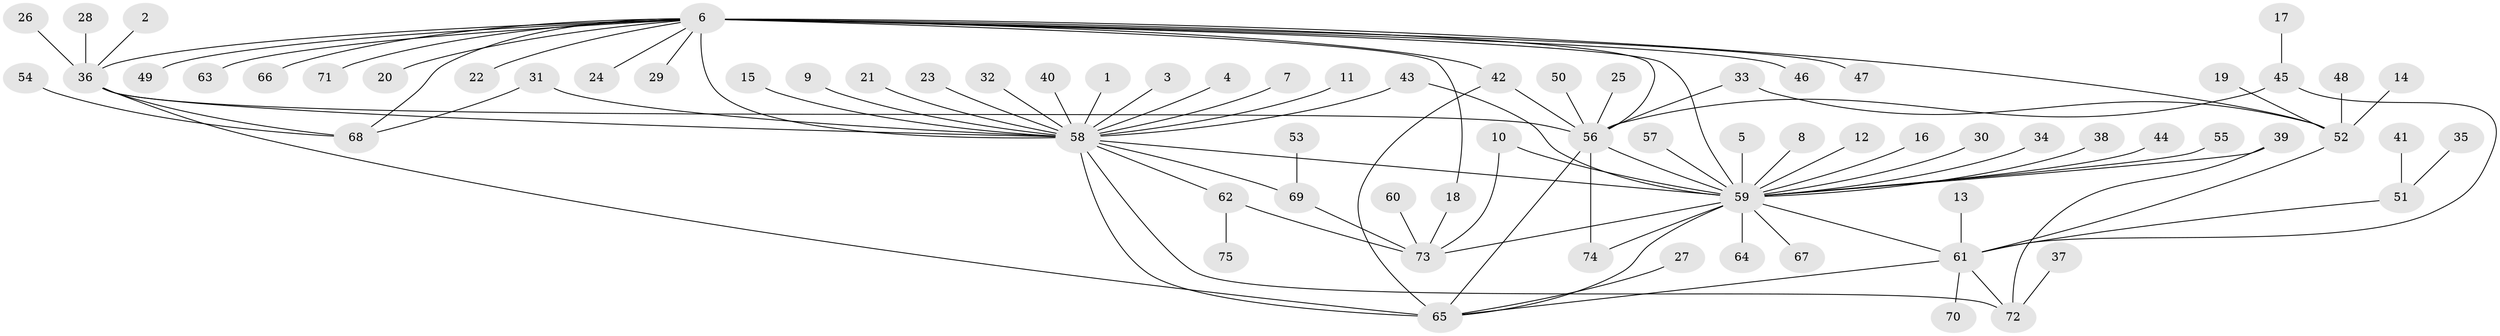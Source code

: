 // original degree distribution, {15: 0.006711409395973154, 10: 0.020134228187919462, 22: 0.006711409395973154, 24: 0.006711409395973154, 1: 0.5503355704697986, 8: 0.020134228187919462, 3: 0.10067114093959731, 5: 0.03355704697986577, 2: 0.20134228187919462, 9: 0.006711409395973154, 4: 0.04697986577181208}
// Generated by graph-tools (version 1.1) at 2025/25/03/09/25 03:25:55]
// undirected, 75 vertices, 97 edges
graph export_dot {
graph [start="1"]
  node [color=gray90,style=filled];
  1;
  2;
  3;
  4;
  5;
  6;
  7;
  8;
  9;
  10;
  11;
  12;
  13;
  14;
  15;
  16;
  17;
  18;
  19;
  20;
  21;
  22;
  23;
  24;
  25;
  26;
  27;
  28;
  29;
  30;
  31;
  32;
  33;
  34;
  35;
  36;
  37;
  38;
  39;
  40;
  41;
  42;
  43;
  44;
  45;
  46;
  47;
  48;
  49;
  50;
  51;
  52;
  53;
  54;
  55;
  56;
  57;
  58;
  59;
  60;
  61;
  62;
  63;
  64;
  65;
  66;
  67;
  68;
  69;
  70;
  71;
  72;
  73;
  74;
  75;
  1 -- 58 [weight=1.0];
  2 -- 36 [weight=1.0];
  3 -- 58 [weight=1.0];
  4 -- 58 [weight=1.0];
  5 -- 59 [weight=1.0];
  6 -- 18 [weight=1.0];
  6 -- 20 [weight=1.0];
  6 -- 22 [weight=1.0];
  6 -- 24 [weight=1.0];
  6 -- 29 [weight=1.0];
  6 -- 36 [weight=1.0];
  6 -- 42 [weight=1.0];
  6 -- 46 [weight=1.0];
  6 -- 47 [weight=2.0];
  6 -- 49 [weight=1.0];
  6 -- 52 [weight=1.0];
  6 -- 56 [weight=1.0];
  6 -- 58 [weight=3.0];
  6 -- 59 [weight=2.0];
  6 -- 63 [weight=1.0];
  6 -- 66 [weight=1.0];
  6 -- 68 [weight=1.0];
  6 -- 71 [weight=1.0];
  7 -- 58 [weight=1.0];
  8 -- 59 [weight=1.0];
  9 -- 58 [weight=1.0];
  10 -- 59 [weight=1.0];
  10 -- 73 [weight=1.0];
  11 -- 58 [weight=1.0];
  12 -- 59 [weight=1.0];
  13 -- 61 [weight=1.0];
  14 -- 52 [weight=1.0];
  15 -- 58 [weight=1.0];
  16 -- 59 [weight=1.0];
  17 -- 45 [weight=1.0];
  18 -- 73 [weight=1.0];
  19 -- 52 [weight=1.0];
  21 -- 58 [weight=1.0];
  23 -- 58 [weight=1.0];
  25 -- 56 [weight=1.0];
  26 -- 36 [weight=1.0];
  27 -- 65 [weight=1.0];
  28 -- 36 [weight=1.0];
  30 -- 59 [weight=1.0];
  31 -- 58 [weight=1.0];
  31 -- 68 [weight=1.0];
  32 -- 58 [weight=1.0];
  33 -- 52 [weight=1.0];
  33 -- 56 [weight=1.0];
  34 -- 59 [weight=1.0];
  35 -- 51 [weight=1.0];
  36 -- 56 [weight=1.0];
  36 -- 58 [weight=2.0];
  36 -- 65 [weight=2.0];
  36 -- 68 [weight=1.0];
  37 -- 72 [weight=1.0];
  38 -- 59 [weight=1.0];
  39 -- 59 [weight=1.0];
  39 -- 72 [weight=1.0];
  40 -- 58 [weight=1.0];
  41 -- 51 [weight=1.0];
  42 -- 56 [weight=1.0];
  42 -- 65 [weight=1.0];
  43 -- 58 [weight=1.0];
  43 -- 59 [weight=1.0];
  44 -- 59 [weight=1.0];
  45 -- 56 [weight=1.0];
  45 -- 61 [weight=1.0];
  48 -- 52 [weight=1.0];
  50 -- 56 [weight=1.0];
  51 -- 61 [weight=1.0];
  52 -- 61 [weight=1.0];
  53 -- 69 [weight=1.0];
  54 -- 68 [weight=1.0];
  55 -- 59 [weight=1.0];
  56 -- 59 [weight=1.0];
  56 -- 65 [weight=1.0];
  56 -- 74 [weight=1.0];
  57 -- 59 [weight=1.0];
  58 -- 59 [weight=2.0];
  58 -- 62 [weight=1.0];
  58 -- 65 [weight=1.0];
  58 -- 69 [weight=1.0];
  58 -- 72 [weight=1.0];
  59 -- 61 [weight=2.0];
  59 -- 64 [weight=1.0];
  59 -- 65 [weight=1.0];
  59 -- 67 [weight=1.0];
  59 -- 73 [weight=1.0];
  59 -- 74 [weight=1.0];
  60 -- 73 [weight=1.0];
  61 -- 65 [weight=1.0];
  61 -- 70 [weight=1.0];
  61 -- 72 [weight=1.0];
  62 -- 73 [weight=1.0];
  62 -- 75 [weight=1.0];
  69 -- 73 [weight=1.0];
}
